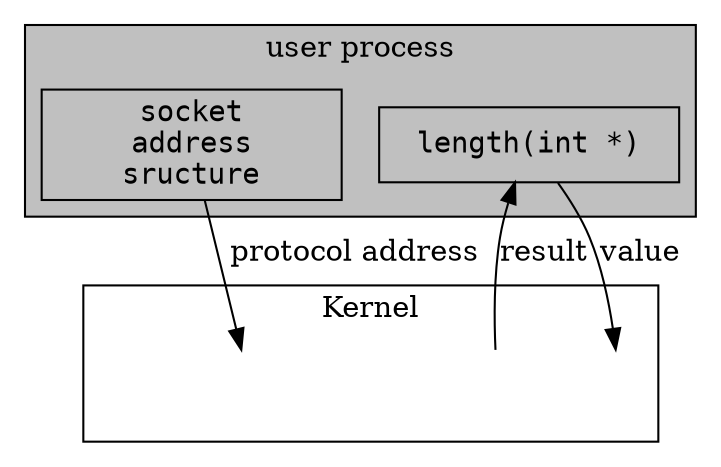 digraph foo {
   node [shape="record",fontname="Monaco, Consolas"];

   subgraph cluster_core {
   bgcolor="grey";
   label="user process";
   node[shape="rect",width=2]
   node_a[pos="0,0",label = "length(int *)"]
   node_b[pos="0,1",label = "socket\naddress\nsructure"]

   }

subgraph cluster_fsys {
    rankdir="RL"
    label   = "Kernel";
    bgcolor = "white";
    node [shape="none"]
    node_1 [pos="0,0", pin=true,label="",width=0.3];
    node_2 [label="", width=0.8];
    node_3 [label="", width=2];
    rankdir=LR;

}

  node_a->node_1[label="value"];
  node_2->node_a[label="result"];
  node_b->node_3[label=" protocol address"];
}
